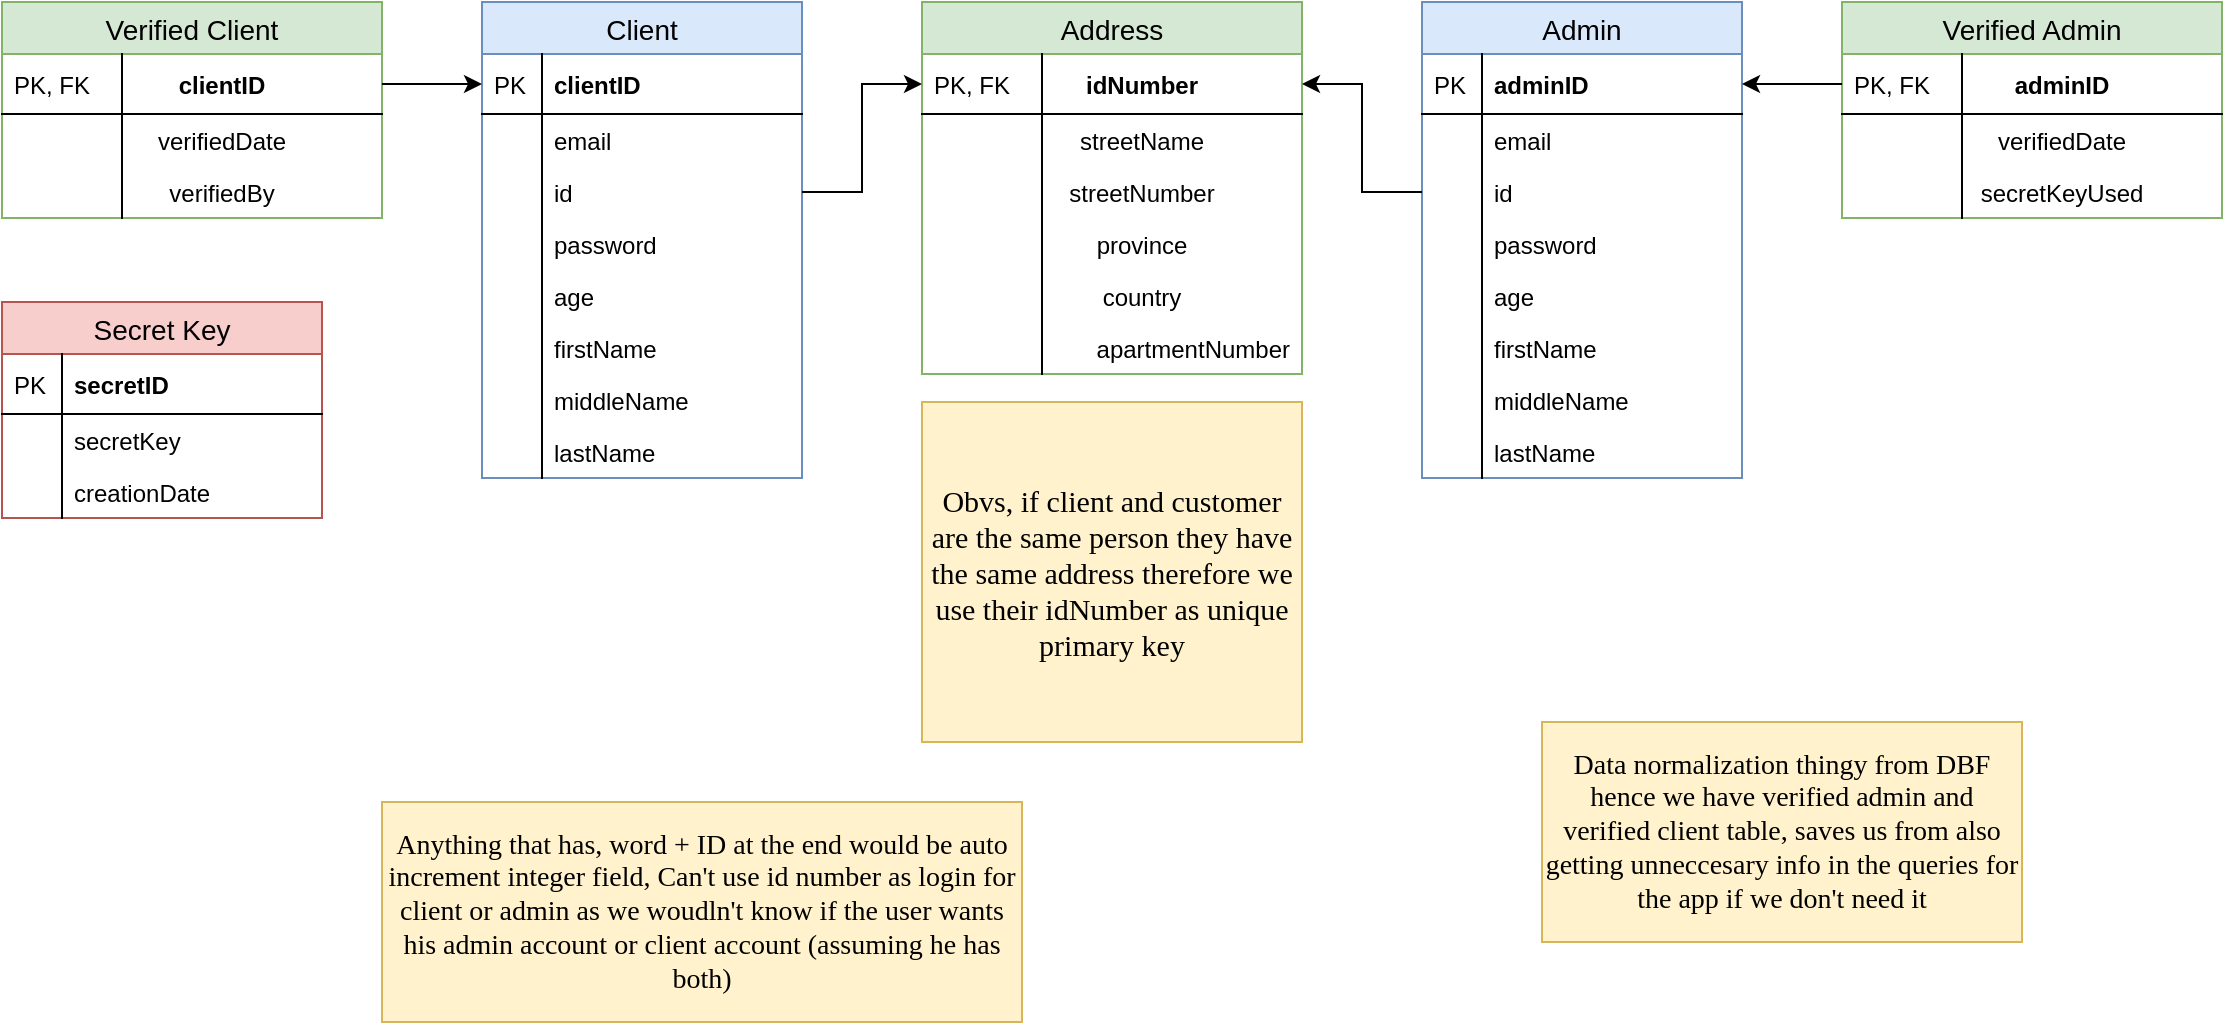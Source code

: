 <mxfile version="12.6.5" type="device"><diagram id="rlhbWHCO26YLHQ6rnHxe" name="Page-1"><mxGraphModel dx="1874" dy="592" grid="1" gridSize="10" guides="1" tooltips="1" connect="1" arrows="1" fold="1" page="1" pageScale="1" pageWidth="850" pageHeight="1100" math="0" shadow="0"><root><mxCell id="0"/><mxCell id="1" parent="0"/><mxCell id="qeu22EVPY_Uh3PlNuSj2-2" value="Client" style="swimlane;fontStyle=0;childLayout=stackLayout;horizontal=1;startSize=26;fillColor=#dae8fc;horizontalStack=0;resizeParent=1;resizeParentMax=0;resizeLast=0;collapsible=1;marginBottom=0;swimlaneFillColor=#ffffff;align=center;fontSize=14;strokeColor=#6c8ebf;" vertex="1" parent="1"><mxGeometry x="60" y="110" width="160" height="238" as="geometry"/></mxCell><mxCell id="qeu22EVPY_Uh3PlNuSj2-3" value="clientID" style="shape=partialRectangle;top=0;left=0;right=0;bottom=1;align=left;verticalAlign=middle;fillColor=none;spacingLeft=34;spacingRight=4;overflow=hidden;rotatable=0;points=[[0,0.5],[1,0.5]];portConstraint=eastwest;dropTarget=0;fontStyle=1;fontSize=12;" vertex="1" parent="qeu22EVPY_Uh3PlNuSj2-2"><mxGeometry y="26" width="160" height="30" as="geometry"/></mxCell><mxCell id="qeu22EVPY_Uh3PlNuSj2-4" value="PK" style="shape=partialRectangle;top=0;left=0;bottom=0;fillColor=none;align=left;verticalAlign=middle;spacingLeft=4;spacingRight=4;overflow=hidden;rotatable=0;points=[];portConstraint=eastwest;part=1;fontSize=12;" vertex="1" connectable="0" parent="qeu22EVPY_Uh3PlNuSj2-3"><mxGeometry width="30" height="30" as="geometry"/></mxCell><mxCell id="qeu22EVPY_Uh3PlNuSj2-5" value="email" style="shape=partialRectangle;top=0;left=0;right=0;bottom=0;align=left;verticalAlign=top;fillColor=none;spacingLeft=34;spacingRight=4;overflow=hidden;rotatable=0;points=[[0,0.5],[1,0.5]];portConstraint=eastwest;dropTarget=0;fontSize=12;" vertex="1" parent="qeu22EVPY_Uh3PlNuSj2-2"><mxGeometry y="56" width="160" height="26" as="geometry"/></mxCell><mxCell id="qeu22EVPY_Uh3PlNuSj2-6" value="" style="shape=partialRectangle;top=0;left=0;bottom=0;fillColor=none;align=left;verticalAlign=top;spacingLeft=4;spacingRight=4;overflow=hidden;rotatable=0;points=[];portConstraint=eastwest;part=1;fontSize=12;" vertex="1" connectable="0" parent="qeu22EVPY_Uh3PlNuSj2-5"><mxGeometry width="30" height="26" as="geometry"/></mxCell><mxCell id="qeu22EVPY_Uh3PlNuSj2-7" value="id" style="shape=partialRectangle;top=0;left=0;right=0;bottom=0;align=left;verticalAlign=top;fillColor=none;spacingLeft=34;spacingRight=4;overflow=hidden;rotatable=0;points=[[0,0.5],[1,0.5]];portConstraint=eastwest;dropTarget=0;fontSize=12;" vertex="1" parent="qeu22EVPY_Uh3PlNuSj2-2"><mxGeometry y="82" width="160" height="26" as="geometry"/></mxCell><mxCell id="qeu22EVPY_Uh3PlNuSj2-8" value="" style="shape=partialRectangle;top=0;left=0;bottom=0;fillColor=none;align=left;verticalAlign=top;spacingLeft=4;spacingRight=4;overflow=hidden;rotatable=0;points=[];portConstraint=eastwest;part=1;fontSize=12;" vertex="1" connectable="0" parent="qeu22EVPY_Uh3PlNuSj2-7"><mxGeometry width="30" height="26" as="geometry"/></mxCell><mxCell id="qeu22EVPY_Uh3PlNuSj2-9" value="password&#10;" style="shape=partialRectangle;top=0;left=0;right=0;bottom=0;align=left;verticalAlign=top;fillColor=none;spacingLeft=34;spacingRight=4;overflow=hidden;rotatable=0;points=[[0,0.5],[1,0.5]];portConstraint=eastwest;dropTarget=0;fontSize=12;" vertex="1" parent="qeu22EVPY_Uh3PlNuSj2-2"><mxGeometry y="108" width="160" height="26" as="geometry"/></mxCell><mxCell id="qeu22EVPY_Uh3PlNuSj2-10" value="" style="shape=partialRectangle;top=0;left=0;bottom=0;fillColor=none;align=left;verticalAlign=top;spacingLeft=4;spacingRight=4;overflow=hidden;rotatable=0;points=[];portConstraint=eastwest;part=1;fontSize=12;" vertex="1" connectable="0" parent="qeu22EVPY_Uh3PlNuSj2-9"><mxGeometry width="30" height="26" as="geometry"/></mxCell><mxCell id="qeu22EVPY_Uh3PlNuSj2-13" value="age" style="shape=partialRectangle;top=0;left=0;right=0;bottom=0;align=left;verticalAlign=top;fillColor=none;spacingLeft=34;spacingRight=4;overflow=hidden;rotatable=0;points=[[0,0.5],[1,0.5]];portConstraint=eastwest;dropTarget=0;fontSize=12;" vertex="1" parent="qeu22EVPY_Uh3PlNuSj2-2"><mxGeometry y="134" width="160" height="26" as="geometry"/></mxCell><mxCell id="qeu22EVPY_Uh3PlNuSj2-14" value="" style="shape=partialRectangle;top=0;left=0;bottom=0;fillColor=none;align=left;verticalAlign=top;spacingLeft=4;spacingRight=4;overflow=hidden;rotatable=0;points=[];portConstraint=eastwest;part=1;fontSize=12;" vertex="1" connectable="0" parent="qeu22EVPY_Uh3PlNuSj2-13"><mxGeometry width="30" height="26" as="geometry"/></mxCell><mxCell id="qeu22EVPY_Uh3PlNuSj2-15" value="firstName" style="shape=partialRectangle;top=0;left=0;right=0;bottom=0;align=left;verticalAlign=top;fillColor=none;spacingLeft=34;spacingRight=4;overflow=hidden;rotatable=0;points=[[0,0.5],[1,0.5]];portConstraint=eastwest;dropTarget=0;fontSize=12;" vertex="1" parent="qeu22EVPY_Uh3PlNuSj2-2"><mxGeometry y="160" width="160" height="26" as="geometry"/></mxCell><mxCell id="qeu22EVPY_Uh3PlNuSj2-16" value="" style="shape=partialRectangle;top=0;left=0;bottom=0;fillColor=none;align=left;verticalAlign=top;spacingLeft=4;spacingRight=4;overflow=hidden;rotatable=0;points=[];portConstraint=eastwest;part=1;fontSize=12;" vertex="1" connectable="0" parent="qeu22EVPY_Uh3PlNuSj2-15"><mxGeometry width="30" height="26" as="geometry"/></mxCell><mxCell id="qeu22EVPY_Uh3PlNuSj2-17" value="middleName" style="shape=partialRectangle;top=0;left=0;right=0;bottom=0;align=left;verticalAlign=top;fillColor=none;spacingLeft=34;spacingRight=4;overflow=hidden;rotatable=0;points=[[0,0.5],[1,0.5]];portConstraint=eastwest;dropTarget=0;fontSize=12;" vertex="1" parent="qeu22EVPY_Uh3PlNuSj2-2"><mxGeometry y="186" width="160" height="26" as="geometry"/></mxCell><mxCell id="qeu22EVPY_Uh3PlNuSj2-18" value="" style="shape=partialRectangle;top=0;left=0;bottom=0;fillColor=none;align=left;verticalAlign=top;spacingLeft=4;spacingRight=4;overflow=hidden;rotatable=0;points=[];portConstraint=eastwest;part=1;fontSize=12;" vertex="1" connectable="0" parent="qeu22EVPY_Uh3PlNuSj2-17"><mxGeometry width="30" height="26" as="geometry"/></mxCell><mxCell id="qeu22EVPY_Uh3PlNuSj2-19" value="lastName" style="shape=partialRectangle;top=0;left=0;right=0;bottom=0;align=left;verticalAlign=top;fillColor=none;spacingLeft=34;spacingRight=4;overflow=hidden;rotatable=0;points=[[0,0.5],[1,0.5]];portConstraint=eastwest;dropTarget=0;fontSize=12;" vertex="1" parent="qeu22EVPY_Uh3PlNuSj2-2"><mxGeometry y="212" width="160" height="26" as="geometry"/></mxCell><mxCell id="qeu22EVPY_Uh3PlNuSj2-20" value="" style="shape=partialRectangle;top=0;left=0;bottom=0;fillColor=none;align=left;verticalAlign=top;spacingLeft=4;spacingRight=4;overflow=hidden;rotatable=0;points=[];portConstraint=eastwest;part=1;fontSize=12;" vertex="1" connectable="0" parent="qeu22EVPY_Uh3PlNuSj2-19"><mxGeometry width="30" height="26" as="geometry"/></mxCell><mxCell id="qeu22EVPY_Uh3PlNuSj2-21" value="Address" style="swimlane;fontStyle=0;childLayout=stackLayout;horizontal=1;startSize=26;fillColor=#d5e8d4;horizontalStack=0;resizeParent=1;resizeParentMax=0;resizeLast=0;collapsible=1;marginBottom=0;swimlaneFillColor=#ffffff;align=center;fontSize=14;strokeColor=#82b366;" vertex="1" parent="1"><mxGeometry x="280" y="110" width="190" height="186" as="geometry"/></mxCell><mxCell id="qeu22EVPY_Uh3PlNuSj2-22" value="idNumber" style="shape=partialRectangle;top=0;left=0;right=0;bottom=1;align=center;verticalAlign=middle;fillColor=none;spacingLeft=34;spacingRight=4;overflow=hidden;rotatable=0;points=[[0,0.5],[1,0.5]];portConstraint=eastwest;dropTarget=0;fontStyle=1;fontSize=12;" vertex="1" parent="qeu22EVPY_Uh3PlNuSj2-21"><mxGeometry y="26" width="190" height="30" as="geometry"/></mxCell><mxCell id="qeu22EVPY_Uh3PlNuSj2-23" value="PK, FK" style="shape=partialRectangle;top=0;left=0;bottom=0;fillColor=none;align=left;verticalAlign=middle;spacingLeft=4;spacingRight=4;overflow=hidden;rotatable=0;points=[];portConstraint=eastwest;part=1;fontSize=12;" vertex="1" connectable="0" parent="qeu22EVPY_Uh3PlNuSj2-22"><mxGeometry width="60" height="30" as="geometry"/></mxCell><mxCell id="qeu22EVPY_Uh3PlNuSj2-24" value="streetName&#10;" style="shape=partialRectangle;top=0;left=0;right=0;bottom=0;align=center;verticalAlign=top;fillColor=none;spacingLeft=34;spacingRight=4;overflow=hidden;rotatable=0;points=[[0,0.5],[1,0.5]];portConstraint=eastwest;dropTarget=0;fontSize=12;" vertex="1" parent="qeu22EVPY_Uh3PlNuSj2-21"><mxGeometry y="56" width="190" height="26" as="geometry"/></mxCell><mxCell id="qeu22EVPY_Uh3PlNuSj2-25" value="" style="shape=partialRectangle;top=0;left=0;bottom=0;fillColor=none;align=left;verticalAlign=top;spacingLeft=4;spacingRight=4;overflow=hidden;rotatable=0;points=[];portConstraint=eastwest;part=1;fontSize=12;" vertex="1" connectable="0" parent="qeu22EVPY_Uh3PlNuSj2-24"><mxGeometry width="60" height="26" as="geometry"/></mxCell><mxCell id="qeu22EVPY_Uh3PlNuSj2-43" value="streetNumber" style="shape=partialRectangle;top=0;left=0;right=0;bottom=0;align=center;verticalAlign=top;fillColor=none;spacingLeft=34;spacingRight=4;overflow=hidden;rotatable=0;points=[[0,0.5],[1,0.5]];portConstraint=eastwest;dropTarget=0;fontSize=12;" vertex="1" parent="qeu22EVPY_Uh3PlNuSj2-21"><mxGeometry y="82" width="190" height="26" as="geometry"/></mxCell><mxCell id="qeu22EVPY_Uh3PlNuSj2-44" value="" style="shape=partialRectangle;top=0;left=0;bottom=0;fillColor=none;align=left;verticalAlign=top;spacingLeft=4;spacingRight=4;overflow=hidden;rotatable=0;points=[];portConstraint=eastwest;part=1;fontSize=12;" vertex="1" connectable="0" parent="qeu22EVPY_Uh3PlNuSj2-43"><mxGeometry width="60" height="26" as="geometry"/></mxCell><mxCell id="qeu22EVPY_Uh3PlNuSj2-45" value="province" style="shape=partialRectangle;top=0;left=0;right=0;bottom=0;align=center;verticalAlign=top;fillColor=none;spacingLeft=34;spacingRight=4;overflow=hidden;rotatable=0;points=[[0,0.5],[1,0.5]];portConstraint=eastwest;dropTarget=0;fontSize=12;" vertex="1" parent="qeu22EVPY_Uh3PlNuSj2-21"><mxGeometry y="108" width="190" height="26" as="geometry"/></mxCell><mxCell id="qeu22EVPY_Uh3PlNuSj2-46" value="" style="shape=partialRectangle;top=0;left=0;bottom=0;fillColor=none;align=left;verticalAlign=top;spacingLeft=4;spacingRight=4;overflow=hidden;rotatable=0;points=[];portConstraint=eastwest;part=1;fontSize=12;" vertex="1" connectable="0" parent="qeu22EVPY_Uh3PlNuSj2-45"><mxGeometry width="60" height="26" as="geometry"/></mxCell><mxCell id="qeu22EVPY_Uh3PlNuSj2-47" value="country" style="shape=partialRectangle;top=0;left=0;right=0;bottom=0;align=center;verticalAlign=top;fillColor=none;spacingLeft=34;spacingRight=4;overflow=hidden;rotatable=0;points=[[0,0.5],[1,0.5]];portConstraint=eastwest;dropTarget=0;fontSize=12;" vertex="1" parent="qeu22EVPY_Uh3PlNuSj2-21"><mxGeometry y="134" width="190" height="26" as="geometry"/></mxCell><mxCell id="qeu22EVPY_Uh3PlNuSj2-48" value="" style="shape=partialRectangle;top=0;left=0;bottom=0;fillColor=none;align=left;verticalAlign=top;spacingLeft=4;spacingRight=4;overflow=hidden;rotatable=0;points=[];portConstraint=eastwest;part=1;fontSize=12;" vertex="1" connectable="0" parent="qeu22EVPY_Uh3PlNuSj2-47"><mxGeometry width="60" height="26" as="geometry"/></mxCell><mxCell id="qeu22EVPY_Uh3PlNuSj2-49" value="apartmentNumber" style="shape=partialRectangle;top=0;left=0;right=0;bottom=0;align=right;verticalAlign=top;fillColor=none;spacingLeft=34;spacingRight=4;overflow=hidden;rotatable=0;points=[[0,0.5],[1,0.5]];portConstraint=eastwest;dropTarget=0;fontSize=12;" vertex="1" parent="qeu22EVPY_Uh3PlNuSj2-21"><mxGeometry y="160" width="190" height="26" as="geometry"/></mxCell><mxCell id="qeu22EVPY_Uh3PlNuSj2-50" value="" style="shape=partialRectangle;top=0;left=0;bottom=0;fillColor=none;align=left;verticalAlign=top;spacingLeft=4;spacingRight=4;overflow=hidden;rotatable=0;points=[];portConstraint=eastwest;part=1;fontSize=12;" vertex="1" connectable="0" parent="qeu22EVPY_Uh3PlNuSj2-49"><mxGeometry width="60" height="26" as="geometry"/></mxCell><mxCell id="qeu22EVPY_Uh3PlNuSj2-40" style="edgeStyle=orthogonalEdgeStyle;rounded=0;orthogonalLoop=1;jettySize=auto;html=1;entryX=0;entryY=0.5;entryDx=0;entryDy=0;" edge="1" parent="1" source="qeu22EVPY_Uh3PlNuSj2-7" target="qeu22EVPY_Uh3PlNuSj2-22"><mxGeometry relative="1" as="geometry"/></mxCell><mxCell id="qeu22EVPY_Uh3PlNuSj2-51" value="Admin" style="swimlane;fontStyle=0;childLayout=stackLayout;horizontal=1;startSize=26;fillColor=#dae8fc;horizontalStack=0;resizeParent=1;resizeParentMax=0;resizeLast=0;collapsible=1;marginBottom=0;swimlaneFillColor=#ffffff;align=center;fontSize=14;strokeColor=#6c8ebf;" vertex="1" parent="1"><mxGeometry x="530" y="110" width="160" height="238" as="geometry"/></mxCell><mxCell id="qeu22EVPY_Uh3PlNuSj2-52" value="adminID" style="shape=partialRectangle;top=0;left=0;right=0;bottom=1;align=left;verticalAlign=middle;fillColor=none;spacingLeft=34;spacingRight=4;overflow=hidden;rotatable=0;points=[[0,0.5],[1,0.5]];portConstraint=eastwest;dropTarget=0;fontStyle=1;fontSize=12;" vertex="1" parent="qeu22EVPY_Uh3PlNuSj2-51"><mxGeometry y="26" width="160" height="30" as="geometry"/></mxCell><mxCell id="qeu22EVPY_Uh3PlNuSj2-53" value="PK" style="shape=partialRectangle;top=0;left=0;bottom=0;fillColor=none;align=left;verticalAlign=middle;spacingLeft=4;spacingRight=4;overflow=hidden;rotatable=0;points=[];portConstraint=eastwest;part=1;fontSize=12;" vertex="1" connectable="0" parent="qeu22EVPY_Uh3PlNuSj2-52"><mxGeometry width="30" height="30" as="geometry"/></mxCell><mxCell id="qeu22EVPY_Uh3PlNuSj2-54" value="email" style="shape=partialRectangle;top=0;left=0;right=0;bottom=0;align=left;verticalAlign=top;fillColor=none;spacingLeft=34;spacingRight=4;overflow=hidden;rotatable=0;points=[[0,0.5],[1,0.5]];portConstraint=eastwest;dropTarget=0;fontSize=12;" vertex="1" parent="qeu22EVPY_Uh3PlNuSj2-51"><mxGeometry y="56" width="160" height="26" as="geometry"/></mxCell><mxCell id="qeu22EVPY_Uh3PlNuSj2-55" value="" style="shape=partialRectangle;top=0;left=0;bottom=0;fillColor=none;align=left;verticalAlign=top;spacingLeft=4;spacingRight=4;overflow=hidden;rotatable=0;points=[];portConstraint=eastwest;part=1;fontSize=12;" vertex="1" connectable="0" parent="qeu22EVPY_Uh3PlNuSj2-54"><mxGeometry width="30" height="26" as="geometry"/></mxCell><mxCell id="qeu22EVPY_Uh3PlNuSj2-56" value="id" style="shape=partialRectangle;top=0;left=0;right=0;bottom=0;align=left;verticalAlign=top;fillColor=none;spacingLeft=34;spacingRight=4;overflow=hidden;rotatable=0;points=[[0,0.5],[1,0.5]];portConstraint=eastwest;dropTarget=0;fontSize=12;" vertex="1" parent="qeu22EVPY_Uh3PlNuSj2-51"><mxGeometry y="82" width="160" height="26" as="geometry"/></mxCell><mxCell id="qeu22EVPY_Uh3PlNuSj2-57" value="" style="shape=partialRectangle;top=0;left=0;bottom=0;fillColor=none;align=left;verticalAlign=top;spacingLeft=4;spacingRight=4;overflow=hidden;rotatable=0;points=[];portConstraint=eastwest;part=1;fontSize=12;" vertex="1" connectable="0" parent="qeu22EVPY_Uh3PlNuSj2-56"><mxGeometry width="30" height="26" as="geometry"/></mxCell><mxCell id="qeu22EVPY_Uh3PlNuSj2-58" value="password&#10;" style="shape=partialRectangle;top=0;left=0;right=0;bottom=0;align=left;verticalAlign=top;fillColor=none;spacingLeft=34;spacingRight=4;overflow=hidden;rotatable=0;points=[[0,0.5],[1,0.5]];portConstraint=eastwest;dropTarget=0;fontSize=12;" vertex="1" parent="qeu22EVPY_Uh3PlNuSj2-51"><mxGeometry y="108" width="160" height="26" as="geometry"/></mxCell><mxCell id="qeu22EVPY_Uh3PlNuSj2-59" value="" style="shape=partialRectangle;top=0;left=0;bottom=0;fillColor=none;align=left;verticalAlign=top;spacingLeft=4;spacingRight=4;overflow=hidden;rotatable=0;points=[];portConstraint=eastwest;part=1;fontSize=12;" vertex="1" connectable="0" parent="qeu22EVPY_Uh3PlNuSj2-58"><mxGeometry width="30" height="26" as="geometry"/></mxCell><mxCell id="qeu22EVPY_Uh3PlNuSj2-60" value="age" style="shape=partialRectangle;top=0;left=0;right=0;bottom=0;align=left;verticalAlign=top;fillColor=none;spacingLeft=34;spacingRight=4;overflow=hidden;rotatable=0;points=[[0,0.5],[1,0.5]];portConstraint=eastwest;dropTarget=0;fontSize=12;" vertex="1" parent="qeu22EVPY_Uh3PlNuSj2-51"><mxGeometry y="134" width="160" height="26" as="geometry"/></mxCell><mxCell id="qeu22EVPY_Uh3PlNuSj2-61" value="" style="shape=partialRectangle;top=0;left=0;bottom=0;fillColor=none;align=left;verticalAlign=top;spacingLeft=4;spacingRight=4;overflow=hidden;rotatable=0;points=[];portConstraint=eastwest;part=1;fontSize=12;" vertex="1" connectable="0" parent="qeu22EVPY_Uh3PlNuSj2-60"><mxGeometry width="30" height="26" as="geometry"/></mxCell><mxCell id="qeu22EVPY_Uh3PlNuSj2-62" value="firstName" style="shape=partialRectangle;top=0;left=0;right=0;bottom=0;align=left;verticalAlign=top;fillColor=none;spacingLeft=34;spacingRight=4;overflow=hidden;rotatable=0;points=[[0,0.5],[1,0.5]];portConstraint=eastwest;dropTarget=0;fontSize=12;" vertex="1" parent="qeu22EVPY_Uh3PlNuSj2-51"><mxGeometry y="160" width="160" height="26" as="geometry"/></mxCell><mxCell id="qeu22EVPY_Uh3PlNuSj2-63" value="" style="shape=partialRectangle;top=0;left=0;bottom=0;fillColor=none;align=left;verticalAlign=top;spacingLeft=4;spacingRight=4;overflow=hidden;rotatable=0;points=[];portConstraint=eastwest;part=1;fontSize=12;" vertex="1" connectable="0" parent="qeu22EVPY_Uh3PlNuSj2-62"><mxGeometry width="30" height="26" as="geometry"/></mxCell><mxCell id="qeu22EVPY_Uh3PlNuSj2-64" value="middleName" style="shape=partialRectangle;top=0;left=0;right=0;bottom=0;align=left;verticalAlign=top;fillColor=none;spacingLeft=34;spacingRight=4;overflow=hidden;rotatable=0;points=[[0,0.5],[1,0.5]];portConstraint=eastwest;dropTarget=0;fontSize=12;" vertex="1" parent="qeu22EVPY_Uh3PlNuSj2-51"><mxGeometry y="186" width="160" height="26" as="geometry"/></mxCell><mxCell id="qeu22EVPY_Uh3PlNuSj2-65" value="" style="shape=partialRectangle;top=0;left=0;bottom=0;fillColor=none;align=left;verticalAlign=top;spacingLeft=4;spacingRight=4;overflow=hidden;rotatable=0;points=[];portConstraint=eastwest;part=1;fontSize=12;" vertex="1" connectable="0" parent="qeu22EVPY_Uh3PlNuSj2-64"><mxGeometry width="30" height="26" as="geometry"/></mxCell><mxCell id="qeu22EVPY_Uh3PlNuSj2-66" value="lastName" style="shape=partialRectangle;top=0;left=0;right=0;bottom=0;align=left;verticalAlign=top;fillColor=none;spacingLeft=34;spacingRight=4;overflow=hidden;rotatable=0;points=[[0,0.5],[1,0.5]];portConstraint=eastwest;dropTarget=0;fontSize=12;" vertex="1" parent="qeu22EVPY_Uh3PlNuSj2-51"><mxGeometry y="212" width="160" height="26" as="geometry"/></mxCell><mxCell id="qeu22EVPY_Uh3PlNuSj2-67" value="" style="shape=partialRectangle;top=0;left=0;bottom=0;fillColor=none;align=left;verticalAlign=top;spacingLeft=4;spacingRight=4;overflow=hidden;rotatable=0;points=[];portConstraint=eastwest;part=1;fontSize=12;" vertex="1" connectable="0" parent="qeu22EVPY_Uh3PlNuSj2-66"><mxGeometry width="30" height="26" as="geometry"/></mxCell><mxCell id="qeu22EVPY_Uh3PlNuSj2-72" style="edgeStyle=orthogonalEdgeStyle;rounded=0;orthogonalLoop=1;jettySize=auto;html=1;entryX=1;entryY=0.5;entryDx=0;entryDy=0;" edge="1" parent="1" source="qeu22EVPY_Uh3PlNuSj2-56" target="qeu22EVPY_Uh3PlNuSj2-22"><mxGeometry relative="1" as="geometry"/></mxCell><mxCell id="qeu22EVPY_Uh3PlNuSj2-73" value="Verified Client" style="swimlane;fontStyle=0;childLayout=stackLayout;horizontal=1;startSize=26;fillColor=#d5e8d4;horizontalStack=0;resizeParent=1;resizeParentMax=0;resizeLast=0;collapsible=1;marginBottom=0;swimlaneFillColor=#ffffff;align=center;fontSize=14;strokeColor=#82b366;" vertex="1" parent="1"><mxGeometry x="-180" y="110" width="190" height="108" as="geometry"/></mxCell><mxCell id="qeu22EVPY_Uh3PlNuSj2-74" value="clientID" style="shape=partialRectangle;top=0;left=0;right=0;bottom=1;align=center;verticalAlign=middle;fillColor=none;spacingLeft=34;spacingRight=4;overflow=hidden;rotatable=0;points=[[0,0.5],[1,0.5]];portConstraint=eastwest;dropTarget=0;fontStyle=1;fontSize=12;" vertex="1" parent="qeu22EVPY_Uh3PlNuSj2-73"><mxGeometry y="26" width="190" height="30" as="geometry"/></mxCell><mxCell id="qeu22EVPY_Uh3PlNuSj2-75" value="PK, FK" style="shape=partialRectangle;top=0;left=0;bottom=0;fillColor=none;align=left;verticalAlign=middle;spacingLeft=4;spacingRight=4;overflow=hidden;rotatable=0;points=[];portConstraint=eastwest;part=1;fontSize=12;" vertex="1" connectable="0" parent="qeu22EVPY_Uh3PlNuSj2-74"><mxGeometry width="60" height="30" as="geometry"/></mxCell><mxCell id="qeu22EVPY_Uh3PlNuSj2-76" value="verifiedDate" style="shape=partialRectangle;top=0;left=0;right=0;bottom=0;align=center;verticalAlign=top;fillColor=none;spacingLeft=34;spacingRight=4;overflow=hidden;rotatable=0;points=[[0,0.5],[1,0.5]];portConstraint=eastwest;dropTarget=0;fontSize=12;" vertex="1" parent="qeu22EVPY_Uh3PlNuSj2-73"><mxGeometry y="56" width="190" height="26" as="geometry"/></mxCell><mxCell id="qeu22EVPY_Uh3PlNuSj2-77" value="" style="shape=partialRectangle;top=0;left=0;bottom=0;fillColor=none;align=left;verticalAlign=top;spacingLeft=4;spacingRight=4;overflow=hidden;rotatable=0;points=[];portConstraint=eastwest;part=1;fontSize=12;" vertex="1" connectable="0" parent="qeu22EVPY_Uh3PlNuSj2-76"><mxGeometry width="60" height="26" as="geometry"/></mxCell><mxCell id="qeu22EVPY_Uh3PlNuSj2-78" value="verifiedBy" style="shape=partialRectangle;top=0;left=0;right=0;bottom=0;align=center;verticalAlign=top;fillColor=none;spacingLeft=34;spacingRight=4;overflow=hidden;rotatable=0;points=[[0,0.5],[1,0.5]];portConstraint=eastwest;dropTarget=0;fontSize=12;" vertex="1" parent="qeu22EVPY_Uh3PlNuSj2-73"><mxGeometry y="82" width="190" height="26" as="geometry"/></mxCell><mxCell id="qeu22EVPY_Uh3PlNuSj2-79" value="" style="shape=partialRectangle;top=0;left=0;bottom=0;fillColor=none;align=left;verticalAlign=top;spacingLeft=4;spacingRight=4;overflow=hidden;rotatable=0;points=[];portConstraint=eastwest;part=1;fontSize=12;" vertex="1" connectable="0" parent="qeu22EVPY_Uh3PlNuSj2-78"><mxGeometry width="60" height="26" as="geometry"/></mxCell><mxCell id="qeu22EVPY_Uh3PlNuSj2-87" value="Verified Admin" style="swimlane;fontStyle=0;childLayout=stackLayout;horizontal=1;startSize=26;fillColor=#d5e8d4;horizontalStack=0;resizeParent=1;resizeParentMax=0;resizeLast=0;collapsible=1;marginBottom=0;swimlaneFillColor=#ffffff;align=center;fontSize=14;strokeColor=#82b366;" vertex="1" parent="1"><mxGeometry x="740" y="110" width="190" height="108" as="geometry"/></mxCell><mxCell id="qeu22EVPY_Uh3PlNuSj2-88" value="adminID" style="shape=partialRectangle;top=0;left=0;right=0;bottom=1;align=center;verticalAlign=middle;fillColor=none;spacingLeft=34;spacingRight=4;overflow=hidden;rotatable=0;points=[[0,0.5],[1,0.5]];portConstraint=eastwest;dropTarget=0;fontStyle=1;fontSize=12;" vertex="1" parent="qeu22EVPY_Uh3PlNuSj2-87"><mxGeometry y="26" width="190" height="30" as="geometry"/></mxCell><mxCell id="qeu22EVPY_Uh3PlNuSj2-89" value="PK, FK" style="shape=partialRectangle;top=0;left=0;bottom=0;fillColor=none;align=left;verticalAlign=middle;spacingLeft=4;spacingRight=4;overflow=hidden;rotatable=0;points=[];portConstraint=eastwest;part=1;fontSize=12;" vertex="1" connectable="0" parent="qeu22EVPY_Uh3PlNuSj2-88"><mxGeometry width="60" height="30" as="geometry"/></mxCell><mxCell id="qeu22EVPY_Uh3PlNuSj2-90" value="verifiedDate" style="shape=partialRectangle;top=0;left=0;right=0;bottom=0;align=center;verticalAlign=top;fillColor=none;spacingLeft=34;spacingRight=4;overflow=hidden;rotatable=0;points=[[0,0.5],[1,0.5]];portConstraint=eastwest;dropTarget=0;fontSize=12;" vertex="1" parent="qeu22EVPY_Uh3PlNuSj2-87"><mxGeometry y="56" width="190" height="26" as="geometry"/></mxCell><mxCell id="qeu22EVPY_Uh3PlNuSj2-91" value="" style="shape=partialRectangle;top=0;left=0;bottom=0;fillColor=none;align=left;verticalAlign=top;spacingLeft=4;spacingRight=4;overflow=hidden;rotatable=0;points=[];portConstraint=eastwest;part=1;fontSize=12;" vertex="1" connectable="0" parent="qeu22EVPY_Uh3PlNuSj2-90"><mxGeometry width="60" height="26" as="geometry"/></mxCell><mxCell id="qeu22EVPY_Uh3PlNuSj2-92" value="secretKeyUsed" style="shape=partialRectangle;top=0;left=0;right=0;bottom=0;align=center;verticalAlign=top;fillColor=none;spacingLeft=34;spacingRight=4;overflow=hidden;rotatable=0;points=[[0,0.5],[1,0.5]];portConstraint=eastwest;dropTarget=0;fontSize=12;" vertex="1" parent="qeu22EVPY_Uh3PlNuSj2-87"><mxGeometry y="82" width="190" height="26" as="geometry"/></mxCell><mxCell id="qeu22EVPY_Uh3PlNuSj2-93" value="" style="shape=partialRectangle;top=0;left=0;bottom=0;fillColor=none;align=left;verticalAlign=top;spacingLeft=4;spacingRight=4;overflow=hidden;rotatable=0;points=[];portConstraint=eastwest;part=1;fontSize=12;" vertex="1" connectable="0" parent="qeu22EVPY_Uh3PlNuSj2-92"><mxGeometry width="60" height="26" as="geometry"/></mxCell><mxCell id="qeu22EVPY_Uh3PlNuSj2-94" style="edgeStyle=orthogonalEdgeStyle;rounded=0;orthogonalLoop=1;jettySize=auto;html=1;entryX=1;entryY=0.5;entryDx=0;entryDy=0;" edge="1" parent="1" source="qeu22EVPY_Uh3PlNuSj2-88" target="qeu22EVPY_Uh3PlNuSj2-52"><mxGeometry relative="1" as="geometry"/></mxCell><mxCell id="qeu22EVPY_Uh3PlNuSj2-97" style="edgeStyle=orthogonalEdgeStyle;rounded=0;orthogonalLoop=1;jettySize=auto;html=1;exitX=1;exitY=0.5;exitDx=0;exitDy=0;entryX=0;entryY=0.5;entryDx=0;entryDy=0;" edge="1" parent="1" source="qeu22EVPY_Uh3PlNuSj2-74" target="qeu22EVPY_Uh3PlNuSj2-3"><mxGeometry relative="1" as="geometry"/></mxCell><mxCell id="qeu22EVPY_Uh3PlNuSj2-98" value="Secret Key" style="swimlane;fontStyle=0;childLayout=stackLayout;horizontal=1;startSize=26;horizontalStack=0;resizeParent=1;resizeParentMax=0;resizeLast=0;collapsible=1;marginBottom=0;swimlaneFillColor=#ffffff;align=center;fontSize=14;fillColor=#f8cecc;strokeColor=#b85450;" vertex="1" parent="1"><mxGeometry x="-180" y="260" width="160" height="108" as="geometry"/></mxCell><mxCell id="qeu22EVPY_Uh3PlNuSj2-99" value="secretID" style="shape=partialRectangle;top=0;left=0;right=0;bottom=1;align=left;verticalAlign=middle;fillColor=none;spacingLeft=34;spacingRight=4;overflow=hidden;rotatable=0;points=[[0,0.5],[1,0.5]];portConstraint=eastwest;dropTarget=0;fontStyle=1;fontSize=12;" vertex="1" parent="qeu22EVPY_Uh3PlNuSj2-98"><mxGeometry y="26" width="160" height="30" as="geometry"/></mxCell><mxCell id="qeu22EVPY_Uh3PlNuSj2-100" value="PK" style="shape=partialRectangle;top=0;left=0;bottom=0;fillColor=none;align=left;verticalAlign=middle;spacingLeft=4;spacingRight=4;overflow=hidden;rotatable=0;points=[];portConstraint=eastwest;part=1;fontSize=12;" vertex="1" connectable="0" parent="qeu22EVPY_Uh3PlNuSj2-99"><mxGeometry width="30" height="30" as="geometry"/></mxCell><mxCell id="qeu22EVPY_Uh3PlNuSj2-101" value="secretKey" style="shape=partialRectangle;top=0;left=0;right=0;bottom=0;align=left;verticalAlign=top;fillColor=none;spacingLeft=34;spacingRight=4;overflow=hidden;rotatable=0;points=[[0,0.5],[1,0.5]];portConstraint=eastwest;dropTarget=0;fontSize=12;" vertex="1" parent="qeu22EVPY_Uh3PlNuSj2-98"><mxGeometry y="56" width="160" height="26" as="geometry"/></mxCell><mxCell id="qeu22EVPY_Uh3PlNuSj2-102" value="" style="shape=partialRectangle;top=0;left=0;bottom=0;fillColor=none;align=left;verticalAlign=top;spacingLeft=4;spacingRight=4;overflow=hidden;rotatable=0;points=[];portConstraint=eastwest;part=1;fontSize=12;" vertex="1" connectable="0" parent="qeu22EVPY_Uh3PlNuSj2-101"><mxGeometry width="30" height="26" as="geometry"/></mxCell><mxCell id="qeu22EVPY_Uh3PlNuSj2-113" value="creationDate" style="shape=partialRectangle;top=0;left=0;right=0;bottom=0;align=left;verticalAlign=top;fillColor=none;spacingLeft=34;spacingRight=4;overflow=hidden;rotatable=0;points=[[0,0.5],[1,0.5]];portConstraint=eastwest;dropTarget=0;fontSize=12;" vertex="1" parent="qeu22EVPY_Uh3PlNuSj2-98"><mxGeometry y="82" width="160" height="26" as="geometry"/></mxCell><mxCell id="qeu22EVPY_Uh3PlNuSj2-114" value="" style="shape=partialRectangle;top=0;left=0;bottom=0;fillColor=none;align=left;verticalAlign=top;spacingLeft=4;spacingRight=4;overflow=hidden;rotatable=0;points=[];portConstraint=eastwest;part=1;fontSize=12;" vertex="1" connectable="0" parent="qeu22EVPY_Uh3PlNuSj2-113"><mxGeometry width="30" height="26" as="geometry"/></mxCell><mxCell id="qeu22EVPY_Uh3PlNuSj2-117" value="&lt;span style=&quot;font-family: &amp;#34;verdana&amp;#34; ; font-size: 15px&quot;&gt;Obvs, if client and customer are the same person they have the same address therefore we use their idNumber as unique primary key&lt;/span&gt;" style="text;html=1;strokeColor=#d6b656;fillColor=#fff2cc;align=center;verticalAlign=middle;whiteSpace=wrap;rounded=0;" vertex="1" parent="1"><mxGeometry x="280" y="310" width="190" height="170" as="geometry"/></mxCell><mxCell id="qeu22EVPY_Uh3PlNuSj2-120" value="&lt;font face=&quot;Verdana&quot; style=&quot;font-size: 14px&quot;&gt;Anything that has, word + ID at the end would be auto increment integer field, Can't use id number as login for client or admin as we woudln't know if the user wants his admin account or client account (assuming he has both)&lt;/font&gt;" style="text;html=1;strokeColor=#d6b656;fillColor=#fff2cc;align=center;verticalAlign=middle;whiteSpace=wrap;rounded=0;" vertex="1" parent="1"><mxGeometry x="10" y="510" width="320" height="110" as="geometry"/></mxCell><mxCell id="qeu22EVPY_Uh3PlNuSj2-122" value="&lt;font face=&quot;Verdana&quot; style=&quot;font-size: 14px&quot;&gt;Data normalization thingy from DBF hence we have verified admin and verified client table, saves us from also getting unneccesary info in the queries for the app if we don't need it&lt;/font&gt;" style="text;html=1;strokeColor=#d6b656;fillColor=#fff2cc;align=center;verticalAlign=middle;whiteSpace=wrap;rounded=0;" vertex="1" parent="1"><mxGeometry x="590" y="470" width="240" height="110" as="geometry"/></mxCell></root></mxGraphModel></diagram></mxfile>